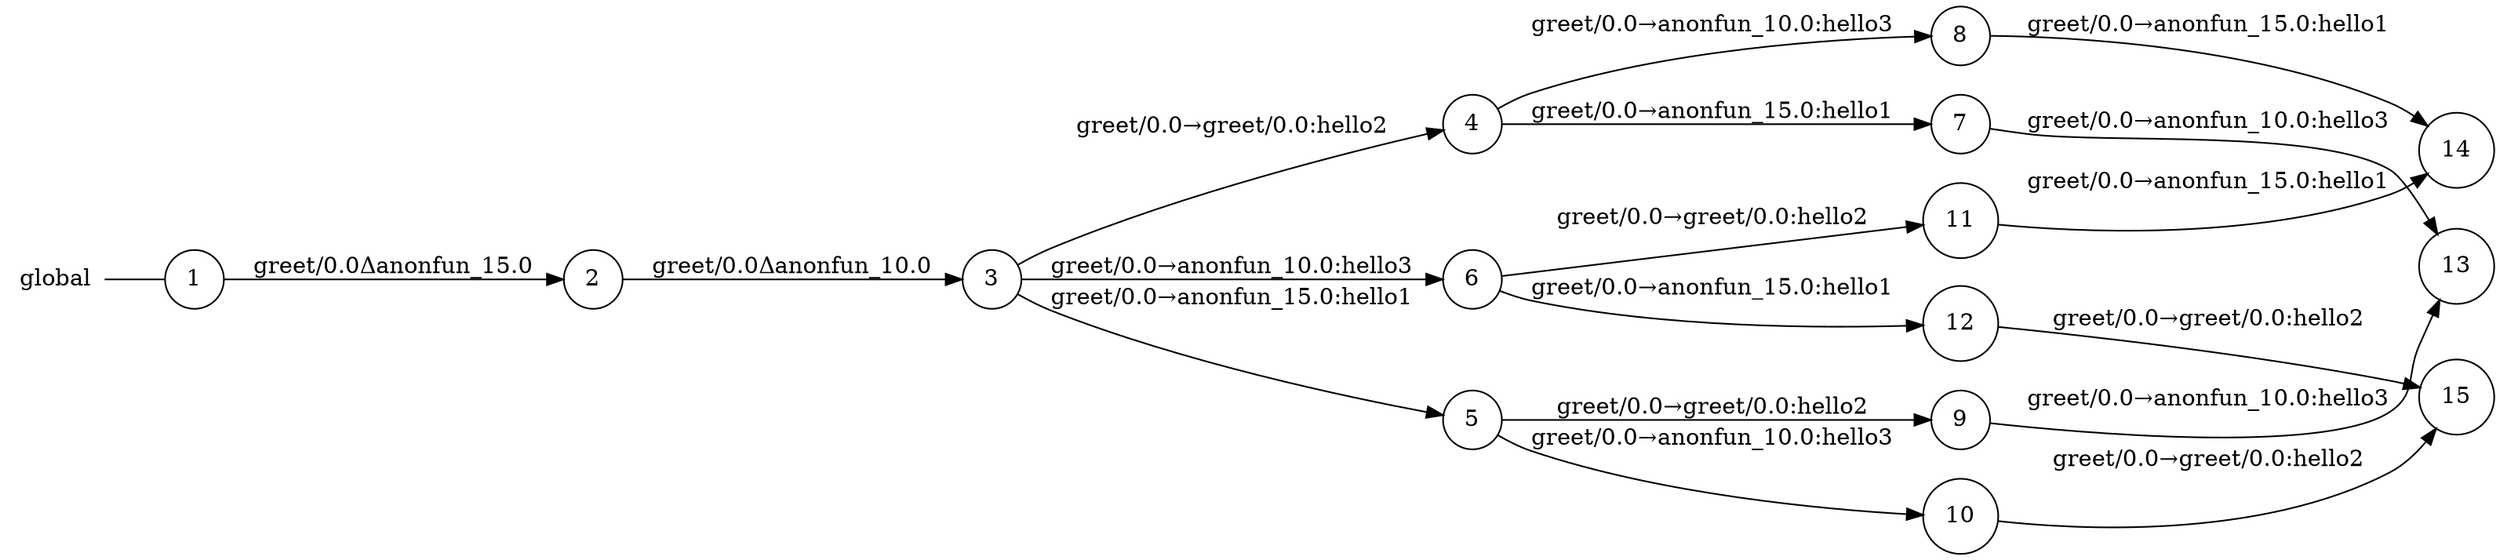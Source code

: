 digraph global {
	rankdir="LR";
	n_0 [label="global", shape="plaintext"];
	n_1 [id="14", shape=circle, label="14"];
	n_2 [id="9", shape=circle, label="9"];
	n_3 [id="8", shape=circle, label="8"];
	n_4 [id="1", shape=circle, label="1"];
	n_0 -> n_4 [arrowhead=none];
	n_5 [id="7", shape=circle, label="7"];
	n_6 [id="4", shape=circle, label="4"];
	n_7 [id="6", shape=circle, label="6"];
	n_8 [id="3", shape=circle, label="3"];
	n_9 [id="12", shape=circle, label="12"];
	n_10 [id="2", shape=circle, label="2"];
	n_11 [id="11", shape=circle, label="11"];
	n_12 [id="15", shape=circle, label="15"];
	n_13 [id="10", shape=circle, label="10"];
	n_14 [id="13", shape=circle, label="13"];
	n_15 [id="5", shape=circle, label="5"];

	n_8 -> n_7 [id="[$e|4]", label="greet/0.0→anonfun_10.0:hello3"];
	n_9 -> n_12 [id="[$e|16]", label="greet/0.0→greet/0.0:hello2"];
	n_3 -> n_1 [id="[$e|12]", label="greet/0.0→anonfun_15.0:hello1"];
	n_7 -> n_11 [id="[$e|9]", label="greet/0.0→greet/0.0:hello2"];
	n_6 -> n_3 [id="[$e|6]", label="greet/0.0→anonfun_10.0:hello3"];
	n_6 -> n_5 [id="[$e|5]", label="greet/0.0→anonfun_15.0:hello1"];
	n_5 -> n_14 [id="[$e|11]", label="greet/0.0→anonfun_10.0:hello3"];
	n_15 -> n_13 [id="[$e|8]", label="greet/0.0→anonfun_10.0:hello3"];
	n_13 -> n_12 [id="[$e|14]", label="greet/0.0→greet/0.0:hello2"];
	n_4 -> n_10 [id="[$e|0]", label="greet/0.0Δanonfun_15.0"];
	n_8 -> n_6 [id="[$e|2]", label="greet/0.0→greet/0.0:hello2"];
	n_7 -> n_9 [id="[$e|10]", label="greet/0.0→anonfun_15.0:hello1"];
	n_10 -> n_8 [id="[$e|1]", label="greet/0.0Δanonfun_10.0"];
	n_2 -> n_14 [id="[$e|13]", label="greet/0.0→anonfun_10.0:hello3"];
	n_8 -> n_15 [id="[$e|3]", label="greet/0.0→anonfun_15.0:hello1"];
	n_15 -> n_2 [id="[$e|7]", label="greet/0.0→greet/0.0:hello2"];
	n_11 -> n_1 [id="[$e|15]", label="greet/0.0→anonfun_15.0:hello1"];
}
